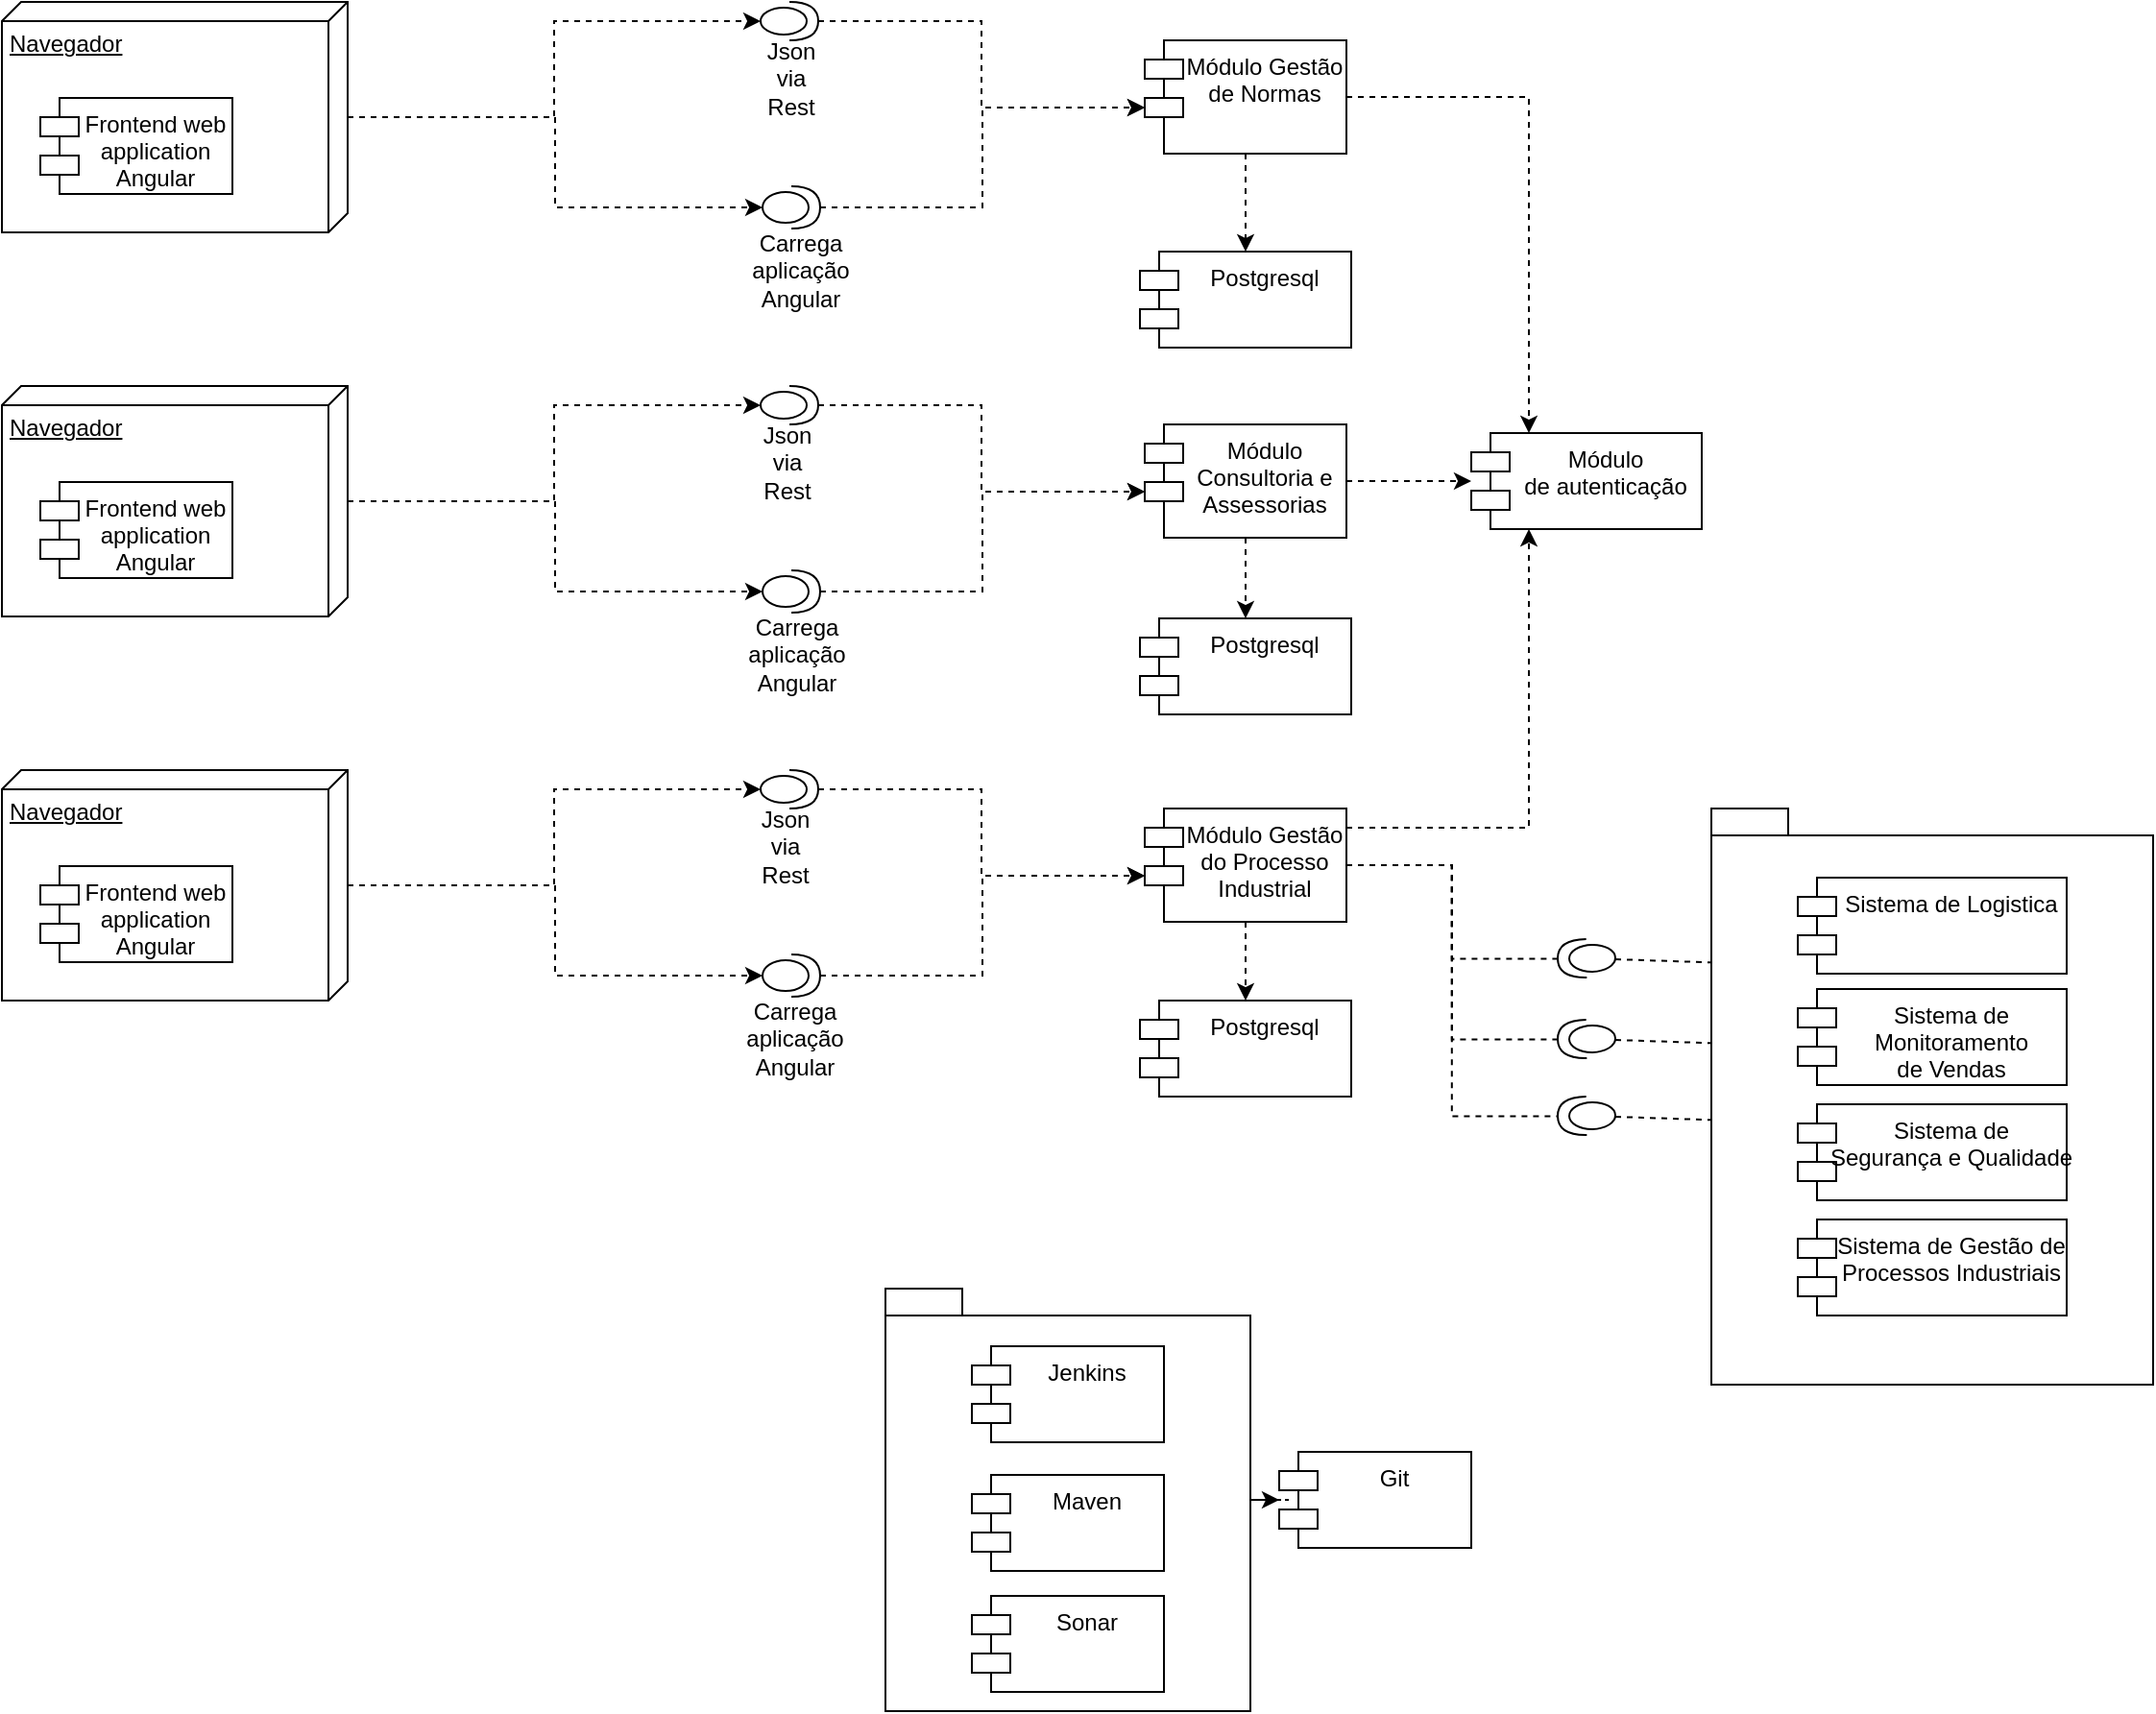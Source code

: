 <mxfile version="14.5.8" type="github">
  <diagram id="pOUwydJKZ514wDhYMpu4" name="Page-1">
    <mxGraphModel dx="1437" dy="859" grid="1" gridSize="10" guides="1" tooltips="1" connect="1" arrows="1" fold="1" page="1" pageScale="1" pageWidth="1169" pageHeight="827" math="0" shadow="0">
      <root>
        <mxCell id="0" />
        <mxCell id="1" parent="0" />
        <mxCell id="Mb3QHJfwA9eEYogZrGKf-12" value="" style="edgeStyle=orthogonalEdgeStyle;rounded=0;orthogonalLoop=1;jettySize=auto;html=1;dashed=1;" edge="1" parent="1" source="ovCtJIIMCYNfRMW0sjXj-2" target="kdXWGwtrBdY0a-65QAZD-18">
          <mxGeometry relative="1" as="geometry" />
        </mxCell>
        <mxCell id="Mb3QHJfwA9eEYogZrGKf-19" style="edgeStyle=orthogonalEdgeStyle;rounded=0;orthogonalLoop=1;jettySize=auto;html=1;entryX=0.25;entryY=0;entryDx=0;entryDy=0;dashed=1;" edge="1" parent="1" source="ovCtJIIMCYNfRMW0sjXj-2" target="Mb3QHJfwA9eEYogZrGKf-16">
          <mxGeometry relative="1" as="geometry" />
        </mxCell>
        <mxCell id="ovCtJIIMCYNfRMW0sjXj-2" value="Módulo Gestão&#xa;de Normas" style="shape=module;align=left;spacingLeft=20;align=center;verticalAlign=top;" parent="1" vertex="1">
          <mxGeometry x="605" y="80" width="105" height="59" as="geometry" />
        </mxCell>
        <mxCell id="ovCtJIIMCYNfRMW0sjXj-93" style="edgeStyle=orthogonalEdgeStyle;rounded=0;orthogonalLoop=1;jettySize=auto;html=1;entryX=0;entryY=0;entryDx=0;entryDy=35;entryPerimeter=0;dashed=1;" parent="1" source="ovCtJIIMCYNfRMW0sjXj-10" target="ovCtJIIMCYNfRMW0sjXj-2" edge="1">
          <mxGeometry relative="1" as="geometry" />
        </mxCell>
        <mxCell id="ovCtJIIMCYNfRMW0sjXj-10" value="" style="shape=providedRequiredInterface;html=1;verticalLabelPosition=bottom;rotation=-180;direction=west;" parent="1" vertex="1">
          <mxGeometry x="405" y="60" width="30" height="20" as="geometry" />
        </mxCell>
        <mxCell id="ovCtJIIMCYNfRMW0sjXj-80" value="" style="edgeStyle=orthogonalEdgeStyle;rounded=0;orthogonalLoop=1;jettySize=auto;html=1;entryX=0;entryY=0.5;entryDx=0;entryDy=0;entryPerimeter=0;dashed=1;" parent="1" source="ovCtJIIMCYNfRMW0sjXj-14" target="ovCtJIIMCYNfRMW0sjXj-10" edge="1">
          <mxGeometry relative="1" as="geometry" />
        </mxCell>
        <mxCell id="ovCtJIIMCYNfRMW0sjXj-91" style="edgeStyle=orthogonalEdgeStyle;rounded=0;orthogonalLoop=1;jettySize=auto;html=1;entryX=0;entryY=0.5;entryDx=0;entryDy=0;entryPerimeter=0;dashed=1;" parent="1" source="ovCtJIIMCYNfRMW0sjXj-14" target="ovCtJIIMCYNfRMW0sjXj-21" edge="1">
          <mxGeometry relative="1" as="geometry" />
        </mxCell>
        <mxCell id="ovCtJIIMCYNfRMW0sjXj-14" value="Navegador" style="verticalAlign=top;align=left;spacingTop=8;spacingLeft=2;spacingRight=12;shape=cube;size=10;direction=south;fontStyle=4;html=1;" parent="1" vertex="1">
          <mxGeometry x="10" y="60" width="180" height="120" as="geometry" />
        </mxCell>
        <mxCell id="ovCtJIIMCYNfRMW0sjXj-15" value="Frontend web&#xa;application&#xa;Angular" style="shape=module;align=left;spacingLeft=20;align=center;verticalAlign=top;" parent="1" vertex="1">
          <mxGeometry x="30" y="110" width="100" height="50" as="geometry" />
        </mxCell>
        <mxCell id="ovCtJIIMCYNfRMW0sjXj-95" style="edgeStyle=orthogonalEdgeStyle;rounded=0;orthogonalLoop=1;jettySize=auto;html=1;entryX=0;entryY=0;entryDx=0;entryDy=35;entryPerimeter=0;dashed=1;" parent="1" source="ovCtJIIMCYNfRMW0sjXj-21" target="ovCtJIIMCYNfRMW0sjXj-2" edge="1">
          <mxGeometry relative="1" as="geometry" />
        </mxCell>
        <mxCell id="ovCtJIIMCYNfRMW0sjXj-21" value="" style="shape=providedRequiredInterface;html=1;verticalLabelPosition=bottom;rotation=-180;direction=west;" parent="1" vertex="1">
          <mxGeometry x="406" y="156" width="30" height="22" as="geometry" />
        </mxCell>
        <mxCell id="Mb3QHJfwA9eEYogZrGKf-14" value="" style="edgeStyle=orthogonalEdgeStyle;rounded=0;orthogonalLoop=1;jettySize=auto;html=1;dashed=1;" edge="1" parent="1" source="ovCtJIIMCYNfRMW0sjXj-96" target="Mb3QHJfwA9eEYogZrGKf-4">
          <mxGeometry relative="1" as="geometry" />
        </mxCell>
        <mxCell id="Mb3QHJfwA9eEYogZrGKf-18" value="" style="edgeStyle=orthogonalEdgeStyle;rounded=0;orthogonalLoop=1;jettySize=auto;html=1;dashed=1;" edge="1" parent="1" source="ovCtJIIMCYNfRMW0sjXj-96" target="Mb3QHJfwA9eEYogZrGKf-16">
          <mxGeometry relative="1" as="geometry" />
        </mxCell>
        <mxCell id="ovCtJIIMCYNfRMW0sjXj-96" value="Módulo&#xa;Consultoria e&#xa;Assessorias" style="shape=module;align=left;spacingLeft=20;align=center;verticalAlign=top;" parent="1" vertex="1">
          <mxGeometry x="605" y="280" width="105" height="59" as="geometry" />
        </mxCell>
        <mxCell id="ovCtJIIMCYNfRMW0sjXj-100" style="edgeStyle=orthogonalEdgeStyle;rounded=0;orthogonalLoop=1;jettySize=auto;html=1;entryX=0;entryY=0;entryDx=0;entryDy=35;entryPerimeter=0;dashed=1;" parent="1" source="ovCtJIIMCYNfRMW0sjXj-101" target="ovCtJIIMCYNfRMW0sjXj-96" edge="1">
          <mxGeometry relative="1" as="geometry" />
        </mxCell>
        <mxCell id="ovCtJIIMCYNfRMW0sjXj-101" value="" style="shape=providedRequiredInterface;html=1;verticalLabelPosition=bottom;rotation=-180;direction=west;" parent="1" vertex="1">
          <mxGeometry x="405" y="260" width="30" height="20" as="geometry" />
        </mxCell>
        <mxCell id="ovCtJIIMCYNfRMW0sjXj-102" value="" style="edgeStyle=orthogonalEdgeStyle;rounded=0;orthogonalLoop=1;jettySize=auto;html=1;entryX=0;entryY=0.5;entryDx=0;entryDy=0;entryPerimeter=0;dashed=1;" parent="1" source="ovCtJIIMCYNfRMW0sjXj-104" target="ovCtJIIMCYNfRMW0sjXj-101" edge="1">
          <mxGeometry relative="1" as="geometry" />
        </mxCell>
        <mxCell id="ovCtJIIMCYNfRMW0sjXj-103" style="edgeStyle=orthogonalEdgeStyle;rounded=0;orthogonalLoop=1;jettySize=auto;html=1;entryX=0;entryY=0.5;entryDx=0;entryDy=0;entryPerimeter=0;dashed=1;" parent="1" source="ovCtJIIMCYNfRMW0sjXj-104" target="ovCtJIIMCYNfRMW0sjXj-107" edge="1">
          <mxGeometry relative="1" as="geometry" />
        </mxCell>
        <mxCell id="ovCtJIIMCYNfRMW0sjXj-104" value="Navegador" style="verticalAlign=top;align=left;spacingTop=8;spacingLeft=2;spacingRight=12;shape=cube;size=10;direction=south;fontStyle=4;html=1;" parent="1" vertex="1">
          <mxGeometry x="10" y="260" width="180" height="120" as="geometry" />
        </mxCell>
        <mxCell id="ovCtJIIMCYNfRMW0sjXj-105" value="Frontend web&#xa;application&#xa;Angular" style="shape=module;align=left;spacingLeft=20;align=center;verticalAlign=top;" parent="1" vertex="1">
          <mxGeometry x="30" y="310" width="100" height="50" as="geometry" />
        </mxCell>
        <mxCell id="ovCtJIIMCYNfRMW0sjXj-106" style="edgeStyle=orthogonalEdgeStyle;rounded=0;orthogonalLoop=1;jettySize=auto;html=1;entryX=0;entryY=0;entryDx=0;entryDy=35;entryPerimeter=0;dashed=1;" parent="1" source="ovCtJIIMCYNfRMW0sjXj-107" target="ovCtJIIMCYNfRMW0sjXj-96" edge="1">
          <mxGeometry relative="1" as="geometry" />
        </mxCell>
        <mxCell id="ovCtJIIMCYNfRMW0sjXj-107" value="" style="shape=providedRequiredInterface;html=1;verticalLabelPosition=bottom;rotation=-180;direction=west;" parent="1" vertex="1">
          <mxGeometry x="406" y="356" width="30" height="22" as="geometry" />
        </mxCell>
        <mxCell id="Mb3QHJfwA9eEYogZrGKf-15" value="" style="edgeStyle=orthogonalEdgeStyle;rounded=0;orthogonalLoop=1;jettySize=auto;html=1;dashed=1;" edge="1" parent="1" source="ovCtJIIMCYNfRMW0sjXj-108" target="Mb3QHJfwA9eEYogZrGKf-5">
          <mxGeometry relative="1" as="geometry" />
        </mxCell>
        <mxCell id="Mb3QHJfwA9eEYogZrGKf-20" style="edgeStyle=orthogonalEdgeStyle;rounded=0;orthogonalLoop=1;jettySize=auto;html=1;entryX=0.25;entryY=1;entryDx=0;entryDy=0;dashed=1;" edge="1" parent="1" source="ovCtJIIMCYNfRMW0sjXj-108" target="Mb3QHJfwA9eEYogZrGKf-16">
          <mxGeometry relative="1" as="geometry">
            <Array as="points">
              <mxPoint x="805" y="490" />
            </Array>
          </mxGeometry>
        </mxCell>
        <mxCell id="Mb3QHJfwA9eEYogZrGKf-95" style="edgeStyle=orthogonalEdgeStyle;rounded=0;orthogonalLoop=1;jettySize=auto;html=1;entryX=1;entryY=0.5;entryDx=0;entryDy=0;entryPerimeter=0;dashed=1;startArrow=none;startFill=0;endArrow=none;endFill=0;" edge="1" parent="1" source="ovCtJIIMCYNfRMW0sjXj-108" target="Mb3QHJfwA9eEYogZrGKf-83">
          <mxGeometry relative="1" as="geometry" />
        </mxCell>
        <mxCell id="Mb3QHJfwA9eEYogZrGKf-96" style="edgeStyle=orthogonalEdgeStyle;rounded=0;orthogonalLoop=1;jettySize=auto;html=1;entryX=1;entryY=0.5;entryDx=0;entryDy=0;entryPerimeter=0;dashed=1;startArrow=none;startFill=0;endArrow=none;endFill=0;" edge="1" parent="1" source="ovCtJIIMCYNfRMW0sjXj-108" target="Mb3QHJfwA9eEYogZrGKf-92">
          <mxGeometry relative="1" as="geometry" />
        </mxCell>
        <mxCell id="Mb3QHJfwA9eEYogZrGKf-97" style="edgeStyle=orthogonalEdgeStyle;rounded=0;orthogonalLoop=1;jettySize=auto;html=1;entryX=1;entryY=0.5;entryDx=0;entryDy=0;entryPerimeter=0;dashed=1;startArrow=none;startFill=0;endArrow=none;endFill=0;" edge="1" parent="1" source="ovCtJIIMCYNfRMW0sjXj-108" target="Mb3QHJfwA9eEYogZrGKf-94">
          <mxGeometry relative="1" as="geometry" />
        </mxCell>
        <mxCell id="ovCtJIIMCYNfRMW0sjXj-108" value="Módulo Gestão&#xa;do Processo&#xa;Industrial" style="shape=module;align=left;spacingLeft=20;align=center;verticalAlign=top;" parent="1" vertex="1">
          <mxGeometry x="605" y="480" width="105" height="59" as="geometry" />
        </mxCell>
        <mxCell id="ovCtJIIMCYNfRMW0sjXj-112" style="edgeStyle=orthogonalEdgeStyle;rounded=0;orthogonalLoop=1;jettySize=auto;html=1;entryX=0;entryY=0;entryDx=0;entryDy=35;entryPerimeter=0;dashed=1;" parent="1" source="ovCtJIIMCYNfRMW0sjXj-113" target="ovCtJIIMCYNfRMW0sjXj-108" edge="1">
          <mxGeometry relative="1" as="geometry" />
        </mxCell>
        <mxCell id="ovCtJIIMCYNfRMW0sjXj-113" value="" style="shape=providedRequiredInterface;html=1;verticalLabelPosition=bottom;rotation=-180;direction=west;" parent="1" vertex="1">
          <mxGeometry x="405" y="460" width="30" height="20" as="geometry" />
        </mxCell>
        <mxCell id="ovCtJIIMCYNfRMW0sjXj-114" value="" style="edgeStyle=orthogonalEdgeStyle;rounded=0;orthogonalLoop=1;jettySize=auto;html=1;entryX=0;entryY=0.5;entryDx=0;entryDy=0;entryPerimeter=0;dashed=1;" parent="1" source="ovCtJIIMCYNfRMW0sjXj-116" target="ovCtJIIMCYNfRMW0sjXj-113" edge="1">
          <mxGeometry relative="1" as="geometry" />
        </mxCell>
        <mxCell id="ovCtJIIMCYNfRMW0sjXj-115" style="edgeStyle=orthogonalEdgeStyle;rounded=0;orthogonalLoop=1;jettySize=auto;html=1;entryX=0;entryY=0.5;entryDx=0;entryDy=0;entryPerimeter=0;dashed=1;" parent="1" source="ovCtJIIMCYNfRMW0sjXj-116" target="ovCtJIIMCYNfRMW0sjXj-119" edge="1">
          <mxGeometry relative="1" as="geometry" />
        </mxCell>
        <mxCell id="ovCtJIIMCYNfRMW0sjXj-116" value="Navegador" style="verticalAlign=top;align=left;spacingTop=8;spacingLeft=2;spacingRight=12;shape=cube;size=10;direction=south;fontStyle=4;html=1;" parent="1" vertex="1">
          <mxGeometry x="10" y="460" width="180" height="120" as="geometry" />
        </mxCell>
        <mxCell id="ovCtJIIMCYNfRMW0sjXj-117" value="Frontend web&#xa;application&#xa;Angular" style="shape=module;align=left;spacingLeft=20;align=center;verticalAlign=top;" parent="1" vertex="1">
          <mxGeometry x="30" y="510" width="100" height="50" as="geometry" />
        </mxCell>
        <mxCell id="ovCtJIIMCYNfRMW0sjXj-118" style="edgeStyle=orthogonalEdgeStyle;rounded=0;orthogonalLoop=1;jettySize=auto;html=1;entryX=0;entryY=0;entryDx=0;entryDy=35;entryPerimeter=0;dashed=1;" parent="1" source="ovCtJIIMCYNfRMW0sjXj-119" target="ovCtJIIMCYNfRMW0sjXj-108" edge="1">
          <mxGeometry relative="1" as="geometry" />
        </mxCell>
        <mxCell id="ovCtJIIMCYNfRMW0sjXj-119" value="" style="shape=providedRequiredInterface;html=1;verticalLabelPosition=bottom;rotation=-180;direction=west;" parent="1" vertex="1">
          <mxGeometry x="406" y="556" width="30" height="22" as="geometry" />
        </mxCell>
        <mxCell id="kdXWGwtrBdY0a-65QAZD-1" value="Json via Rest" style="text;html=1;strokeColor=none;fillColor=none;align=center;verticalAlign=middle;whiteSpace=wrap;rounded=0;" parent="1" vertex="1">
          <mxGeometry x="401" y="90" width="40" height="20" as="geometry" />
        </mxCell>
        <mxCell id="kdXWGwtrBdY0a-65QAZD-2" value="Carrega aplicação Angular" style="text;html=1;strokeColor=none;fillColor=none;align=center;verticalAlign=middle;whiteSpace=wrap;rounded=0;" parent="1" vertex="1">
          <mxGeometry x="406" y="190" width="40" height="20" as="geometry" />
        </mxCell>
        <mxCell id="kdXWGwtrBdY0a-65QAZD-9" value="Json via Rest" style="text;html=1;strokeColor=none;fillColor=none;align=center;verticalAlign=middle;whiteSpace=wrap;rounded=0;" parent="1" vertex="1">
          <mxGeometry x="398.5" y="290" width="40" height="20" as="geometry" />
        </mxCell>
        <mxCell id="kdXWGwtrBdY0a-65QAZD-10" value="Carrega aplicação Angular" style="text;html=1;strokeColor=none;fillColor=none;align=center;verticalAlign=middle;whiteSpace=wrap;rounded=0;" parent="1" vertex="1">
          <mxGeometry x="403.5" y="390" width="40" height="20" as="geometry" />
        </mxCell>
        <mxCell id="kdXWGwtrBdY0a-65QAZD-11" value="Json via Rest" style="text;html=1;strokeColor=none;fillColor=none;align=center;verticalAlign=middle;whiteSpace=wrap;rounded=0;" parent="1" vertex="1">
          <mxGeometry x="397.5" y="490" width="40" height="20" as="geometry" />
        </mxCell>
        <mxCell id="kdXWGwtrBdY0a-65QAZD-12" value="Carrega aplicação Angular" style="text;html=1;strokeColor=none;fillColor=none;align=center;verticalAlign=middle;whiteSpace=wrap;rounded=0;" parent="1" vertex="1">
          <mxGeometry x="402.5" y="590" width="40" height="20" as="geometry" />
        </mxCell>
        <mxCell id="kdXWGwtrBdY0a-65QAZD-18" value="Postgresql" style="shape=module;align=left;spacingLeft=20;align=center;verticalAlign=top;" parent="1" vertex="1">
          <mxGeometry x="602.5" y="190" width="110" height="50" as="geometry" />
        </mxCell>
        <mxCell id="Mb3QHJfwA9eEYogZrGKf-4" value="Postgresql" style="shape=module;align=left;spacingLeft=20;align=center;verticalAlign=top;" vertex="1" parent="1">
          <mxGeometry x="602.5" y="381" width="110" height="50" as="geometry" />
        </mxCell>
        <mxCell id="Mb3QHJfwA9eEYogZrGKf-5" value="Postgresql" style="shape=module;align=left;spacingLeft=20;align=center;verticalAlign=top;" vertex="1" parent="1">
          <mxGeometry x="602.5" y="580" width="110" height="50" as="geometry" />
        </mxCell>
        <mxCell id="Mb3QHJfwA9eEYogZrGKf-16" value="Módulo &#xa;de autenticação" style="shape=module;align=left;spacingLeft=20;align=center;verticalAlign=top;" vertex="1" parent="1">
          <mxGeometry x="775" y="284.5" width="120" height="50" as="geometry" />
        </mxCell>
        <mxCell id="Mb3QHJfwA9eEYogZrGKf-39" value="" style="edgeStyle=orthogonalEdgeStyle;rounded=0;orthogonalLoop=1;jettySize=auto;html=1;dashed=1;" edge="1" parent="1" source="Mb3QHJfwA9eEYogZrGKf-34" target="Mb3QHJfwA9eEYogZrGKf-38">
          <mxGeometry relative="1" as="geometry" />
        </mxCell>
        <mxCell id="Mb3QHJfwA9eEYogZrGKf-34" value="" style="shape=folder;fontStyle=1;spacingTop=10;tabWidth=40;tabHeight=14;tabPosition=left;html=1;" vertex="1" parent="1">
          <mxGeometry x="470" y="730" width="190" height="220" as="geometry" />
        </mxCell>
        <mxCell id="Mb3QHJfwA9eEYogZrGKf-35" value="Jenkins&#xa;" style="shape=module;align=left;spacingLeft=20;align=center;verticalAlign=top;" vertex="1" parent="1">
          <mxGeometry x="515" y="760" width="100" height="50" as="geometry" />
        </mxCell>
        <mxCell id="Mb3QHJfwA9eEYogZrGKf-36" value="Maven" style="shape=module;align=left;spacingLeft=20;align=center;verticalAlign=top;" vertex="1" parent="1">
          <mxGeometry x="515" y="827" width="100" height="50" as="geometry" />
        </mxCell>
        <mxCell id="Mb3QHJfwA9eEYogZrGKf-37" value="Sonar" style="shape=module;align=left;spacingLeft=20;align=center;verticalAlign=top;" vertex="1" parent="1">
          <mxGeometry x="515" y="890" width="100" height="50" as="geometry" />
        </mxCell>
        <mxCell id="Mb3QHJfwA9eEYogZrGKf-38" value="Git" style="shape=module;align=left;spacingLeft=20;align=center;verticalAlign=top;" vertex="1" parent="1">
          <mxGeometry x="675" y="815" width="100" height="50" as="geometry" />
        </mxCell>
        <mxCell id="Mb3QHJfwA9eEYogZrGKf-52" value="" style="shape=folder;fontStyle=1;spacingTop=10;tabWidth=40;tabHeight=14;tabPosition=left;html=1;" vertex="1" parent="1">
          <mxGeometry x="900" y="480" width="230" height="300" as="geometry" />
        </mxCell>
        <mxCell id="Mb3QHJfwA9eEYogZrGKf-53" value="Sistema de Logistica" style="shape=module;align=left;spacingLeft=20;align=center;verticalAlign=top;" vertex="1" parent="1">
          <mxGeometry x="945" y="516" width="140" height="50" as="geometry" />
        </mxCell>
        <mxCell id="Mb3QHJfwA9eEYogZrGKf-54" value="Sistema de &#xa;Monitoramento &#xa;de Vendas" style="shape=module;align=left;spacingLeft=20;align=center;verticalAlign=top;" vertex="1" parent="1">
          <mxGeometry x="945" y="574" width="140" height="50" as="geometry" />
        </mxCell>
        <mxCell id="Mb3QHJfwA9eEYogZrGKf-55" value="Sistema de &#xa;Segurança e Qualidade" style="shape=module;align=left;spacingLeft=20;align=center;verticalAlign=top;" vertex="1" parent="1">
          <mxGeometry x="945" y="634" width="140" height="50" as="geometry" />
        </mxCell>
        <mxCell id="Mb3QHJfwA9eEYogZrGKf-56" value="Sistema de Gestão de&#xa;Processos Industriais&#xa;" style="shape=module;align=left;spacingLeft=20;align=center;verticalAlign=top;" vertex="1" parent="1">
          <mxGeometry x="945" y="694" width="140" height="50" as="geometry" />
        </mxCell>
        <mxCell id="Mb3QHJfwA9eEYogZrGKf-84" value="" style="rounded=0;orthogonalLoop=1;jettySize=auto;html=1;dashed=1;startArrow=none;startFill=0;endArrow=none;endFill=0;" edge="1" parent="1" source="Mb3QHJfwA9eEYogZrGKf-83">
          <mxGeometry relative="1" as="geometry">
            <mxPoint x="900" y="560.167" as="targetPoint" />
          </mxGeometry>
        </mxCell>
        <mxCell id="Mb3QHJfwA9eEYogZrGKf-83" value="" style="shape=providedRequiredInterface;html=1;verticalLabelPosition=bottom;rotation=-1;direction=west;" vertex="1" parent="1">
          <mxGeometry x="820" y="548" width="30" height="20" as="geometry" />
        </mxCell>
        <mxCell id="Mb3QHJfwA9eEYogZrGKf-91" value="" style="rounded=0;orthogonalLoop=1;jettySize=auto;html=1;dashed=1;startArrow=none;startFill=0;endArrow=none;endFill=0;" edge="1" source="Mb3QHJfwA9eEYogZrGKf-92" parent="1">
          <mxGeometry relative="1" as="geometry">
            <mxPoint x="900" y="602.167" as="targetPoint" />
          </mxGeometry>
        </mxCell>
        <mxCell id="Mb3QHJfwA9eEYogZrGKf-92" value="" style="shape=providedRequiredInterface;html=1;verticalLabelPosition=bottom;rotation=-1;direction=west;" vertex="1" parent="1">
          <mxGeometry x="820" y="590" width="30" height="20" as="geometry" />
        </mxCell>
        <mxCell id="Mb3QHJfwA9eEYogZrGKf-93" value="" style="rounded=0;orthogonalLoop=1;jettySize=auto;html=1;dashed=1;startArrow=none;startFill=0;endArrow=none;endFill=0;" edge="1" parent="1" source="Mb3QHJfwA9eEYogZrGKf-94">
          <mxGeometry relative="1" as="geometry">
            <mxPoint x="900" y="642.167" as="targetPoint" />
          </mxGeometry>
        </mxCell>
        <mxCell id="Mb3QHJfwA9eEYogZrGKf-94" value="" style="shape=providedRequiredInterface;html=1;verticalLabelPosition=bottom;rotation=-1;direction=west;" vertex="1" parent="1">
          <mxGeometry x="820" y="630" width="30" height="20" as="geometry" />
        </mxCell>
      </root>
    </mxGraphModel>
  </diagram>
</mxfile>
